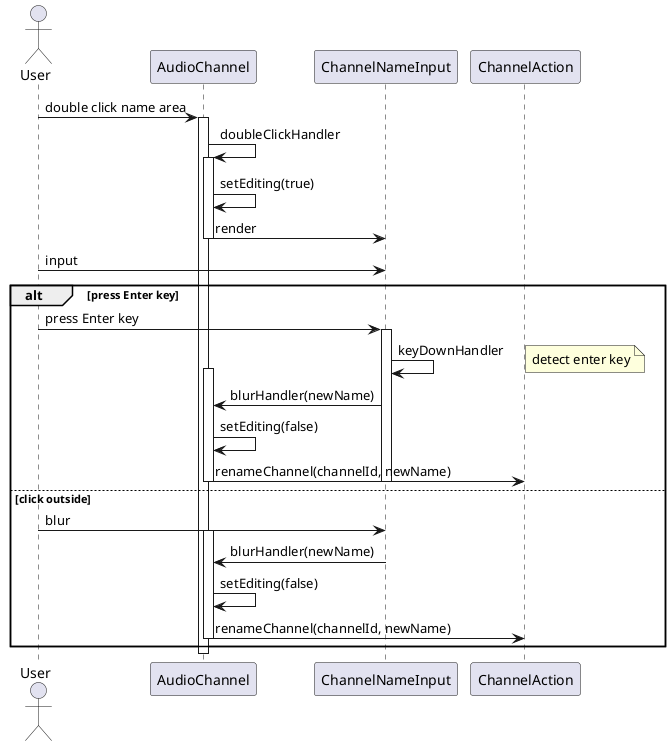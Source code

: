 @startuml
actor User

User -> AudioChannel: double click name area
activate AudioChannel
AudioChannel -> AudioChannel: doubleClickHandler
activate AudioChannel
AudioChannel -> AudioChannel: setEditing(true)
AudioChannel -> ChannelNameInput: render
deactivate AudioChannel

User -> ChannelNameInput: input
alt press Enter key
  User -> ChannelNameInput: press Enter key
  activate ChannelNameInput
  ChannelNameInput -> ChannelNameInput: keyDownHandler
  note right: detect enter key
  activate AudioChannel
  ChannelNameInput -> AudioChannel: blurHandler(newName)
  AudioChannel -> AudioChannel: setEditing(false)
  AudioChannel -> ChannelAction: renameChannel(channelId, newName)
  deactivate AudioChannel
  deactivate ChannelNameInput
else click outside
  User -> ChannelNameInput: blur
  activate AudioChannel
  ChannelNameInput -> AudioChannel: blurHandler(newName)
  AudioChannel -> AudioChannel: setEditing(false)
  AudioChannel -> ChannelAction: renameChannel(channelId, newName)
  deactivate AudioChannel
  deactivate ChannelNameInput
end
deactivate AudioChannel

@enduml
